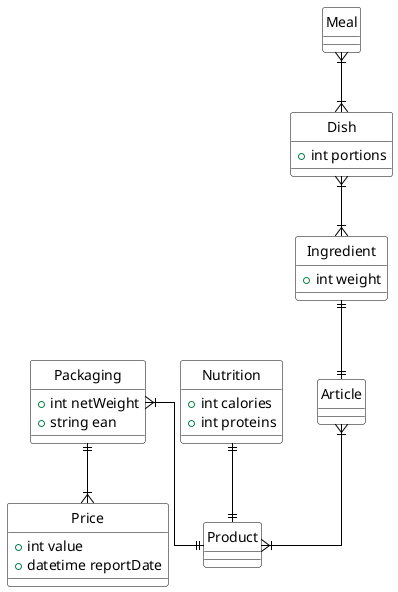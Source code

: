 @startuml flexeat-erd
skinparam linetype ortho
  skinparam packageStyle rectangle
  skinparam shadowing false
  skinparam class {
    BackgroundColor White
    BorderColor Black
    ArrowColor Black
  }
  hide circle
  class Price {
    + int value
    + datetime reportDate
  }
  class Packaging {
    + int netWeight
    + string ean
  }
  class Nutrition {
    + int calories
    + int proteins
  }
  class Ingredient {
    + int weight
  }
  class Dish {
    + int portions
  }

  Dish }|--|{ Ingredient
  Ingredient ||--|| Article
  Packaging ||--|{ Price
  Article }|--|{ Product
  Nutrition ||--|| Product
  Packaging }|--|| Product
  Meal }|--|{ Dish
  ' packaging = ingredient.article.product.packaging
  ' packagingPricePerGram = packaging.price.value / packaging.netWeight
  ' ingredientPrice = packagingPricePerGram * ingredient.weight
  ' portionPrice = ingredients.prices.sum / dish.portions
  '
@enduml
